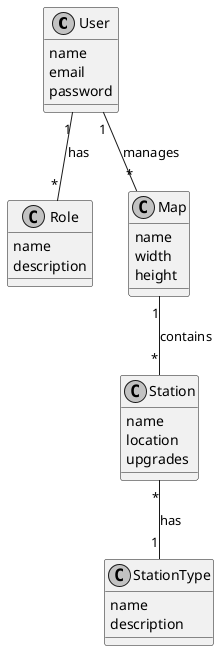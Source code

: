 @startuml
skinparam monochrome true
skinparam packageStyle rectangle
skinparam shadowing false

class User {
  name
  email
  password
}

class Role{
  name
  description
}

class Map {
  name
  width
  height
}

class Station {
  name
  location
  upgrades
}

class StationType {
  name
  description
}

User "1" -- "*" Map: manages
Map "1" -- "*" Station: contains
Station "*" -- "1" StationType: has
User "1" -- "*" Role: has
@enduml
